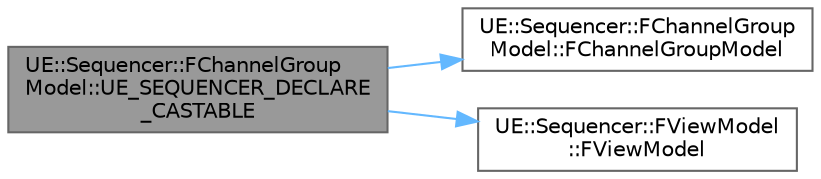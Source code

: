 digraph "UE::Sequencer::FChannelGroupModel::UE_SEQUENCER_DECLARE_CASTABLE"
{
 // INTERACTIVE_SVG=YES
 // LATEX_PDF_SIZE
  bgcolor="transparent";
  edge [fontname=Helvetica,fontsize=10,labelfontname=Helvetica,labelfontsize=10];
  node [fontname=Helvetica,fontsize=10,shape=box,height=0.2,width=0.4];
  rankdir="LR";
  Node1 [id="Node000001",label="UE::Sequencer::FChannelGroup\lModel::UE_SEQUENCER_DECLARE\l_CASTABLE",height=0.2,width=0.4,color="gray40", fillcolor="grey60", style="filled", fontcolor="black",tooltip=" "];
  Node1 -> Node2 [id="edge1_Node000001_Node000002",color="steelblue1",style="solid",tooltip=" "];
  Node2 [id="Node000002",label="UE::Sequencer::FChannelGroup\lModel::FChannelGroupModel",height=0.2,width=0.4,color="grey40", fillcolor="white", style="filled",URL="$db/d13/classUE_1_1Sequencer_1_1FChannelGroupModel.html#a2b25d74cee3cbac5f4e15116cadf0f24",tooltip=" "];
  Node1 -> Node3 [id="edge2_Node000001_Node000003",color="steelblue1",style="solid",tooltip=" "];
  Node3 [id="Node000003",label="UE::Sequencer::FViewModel\l::FViewModel",height=0.2,width=0.4,color="grey40", fillcolor="white", style="filled",URL="$dc/d92/classUE_1_1Sequencer_1_1FViewModel.html#a56b7c7fc14a24a2912725280214ec50b",tooltip="Builds a new data model."];
}
